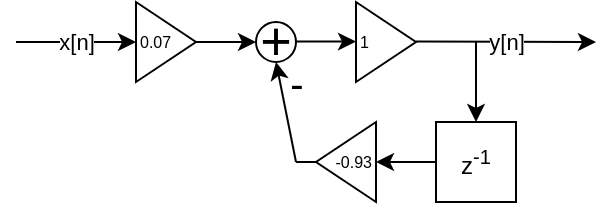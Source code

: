 <mxfile version="16.6.1" type="github">
  <diagram id="TmW_5VUhvf9uLNxMJkUA" name="Page-1">
    <mxGraphModel dx="387" dy="260" grid="1" gridSize="10" guides="1" tooltips="1" connect="1" arrows="1" fold="1" page="1" pageScale="1" pageWidth="827" pageHeight="1169" math="0" shadow="0">
      <root>
        <mxCell id="0" />
        <mxCell id="1" parent="0" />
        <mxCell id="Fotc03pH_rxAQpmzgpCr-5" value="" style="endArrow=classic;html=1;rounded=0;entryX=0;entryY=0.5;entryDx=0;entryDy=0;" edge="1" parent="1" target="Fotc03pH_rxAQpmzgpCr-7">
          <mxGeometry relative="1" as="geometry">
            <mxPoint x="110" y="280" as="sourcePoint" />
            <mxPoint x="160" y="280" as="targetPoint" />
          </mxGeometry>
        </mxCell>
        <mxCell id="Fotc03pH_rxAQpmzgpCr-6" value="x[n]" style="edgeLabel;resizable=0;html=1;align=center;verticalAlign=middle;" connectable="0" vertex="1" parent="Fotc03pH_rxAQpmzgpCr-5">
          <mxGeometry relative="1" as="geometry" />
        </mxCell>
        <mxCell id="Fotc03pH_rxAQpmzgpCr-7" value="0.07" style="triangle;whiteSpace=wrap;html=1;align=left;fontSize=8;" vertex="1" parent="1">
          <mxGeometry x="170" y="260" width="30" height="40" as="geometry" />
        </mxCell>
        <mxCell id="Fotc03pH_rxAQpmzgpCr-8" value="z&lt;sup&gt;-1&lt;/sup&gt;" style="rounded=0;whiteSpace=wrap;html=1;" vertex="1" parent="1">
          <mxGeometry x="320" y="320" width="40" height="40" as="geometry" />
        </mxCell>
        <mxCell id="Fotc03pH_rxAQpmzgpCr-9" value="" style="endArrow=classic;html=1;rounded=0;entryX=0.5;entryY=0;entryDx=0;entryDy=0;" edge="1" parent="1" target="Fotc03pH_rxAQpmzgpCr-8">
          <mxGeometry width="50" height="50" relative="1" as="geometry">
            <mxPoint x="340" y="280" as="sourcePoint" />
            <mxPoint x="410" y="300" as="targetPoint" />
          </mxGeometry>
        </mxCell>
        <mxCell id="Fotc03pH_rxAQpmzgpCr-10" value="-0.93" style="triangle;whiteSpace=wrap;html=1;align=right;flipH=1;fontSize=8;" vertex="1" parent="1">
          <mxGeometry x="260" y="320" width="30" height="40" as="geometry" />
        </mxCell>
        <mxCell id="Fotc03pH_rxAQpmzgpCr-12" value="+" style="ellipse;whiteSpace=wrap;html=1;aspect=fixed;fontSize=27;" vertex="1" parent="1">
          <mxGeometry x="230" y="270" width="20" height="20" as="geometry" />
        </mxCell>
        <mxCell id="Fotc03pH_rxAQpmzgpCr-13" value="" style="endArrow=classic;html=1;rounded=0;fontSize=27;exitX=1;exitY=0.5;exitDx=0;exitDy=0;entryX=0;entryY=0.5;entryDx=0;entryDy=0;" edge="1" parent="1" source="Fotc03pH_rxAQpmzgpCr-7" target="Fotc03pH_rxAQpmzgpCr-12">
          <mxGeometry width="50" height="50" relative="1" as="geometry">
            <mxPoint x="180" y="370" as="sourcePoint" />
            <mxPoint x="230" y="320" as="targetPoint" />
          </mxGeometry>
        </mxCell>
        <mxCell id="Fotc03pH_rxAQpmzgpCr-16" value="y" style="endArrow=classic;html=1;rounded=0;" edge="1" parent="1">
          <mxGeometry relative="1" as="geometry">
            <mxPoint x="310" y="279.81" as="sourcePoint" />
            <mxPoint x="400" y="280" as="targetPoint" />
          </mxGeometry>
        </mxCell>
        <mxCell id="Fotc03pH_rxAQpmzgpCr-17" value="y[n]" style="edgeLabel;resizable=0;html=1;align=center;verticalAlign=middle;" connectable="0" vertex="1" parent="Fotc03pH_rxAQpmzgpCr-16">
          <mxGeometry relative="1" as="geometry" />
        </mxCell>
        <mxCell id="Fotc03pH_rxAQpmzgpCr-18" value="1" style="triangle;whiteSpace=wrap;html=1;align=left;fontSize=8;" vertex="1" parent="1">
          <mxGeometry x="280" y="260" width="30" height="40" as="geometry" />
        </mxCell>
        <mxCell id="Fotc03pH_rxAQpmzgpCr-19" value="" style="endArrow=classic;html=1;rounded=0;fontSize=27;exitX=1;exitY=0.5;exitDx=0;exitDy=0;entryX=0;entryY=0.5;entryDx=0;entryDy=0;" edge="1" parent="1">
          <mxGeometry width="50" height="50" relative="1" as="geometry">
            <mxPoint x="250" y="279.81" as="sourcePoint" />
            <mxPoint x="280.0" y="279.81" as="targetPoint" />
          </mxGeometry>
        </mxCell>
        <mxCell id="Fotc03pH_rxAQpmzgpCr-20" value="" style="endArrow=classic;html=1;rounded=0;fontSize=27;exitX=0;exitY=0.5;exitDx=0;exitDy=0;entryX=1;entryY=0.5;entryDx=0;entryDy=0;" edge="1" parent="1" source="Fotc03pH_rxAQpmzgpCr-8" target="Fotc03pH_rxAQpmzgpCr-10">
          <mxGeometry width="50" height="50" relative="1" as="geometry">
            <mxPoint x="300" y="430" as="sourcePoint" />
            <mxPoint x="350" y="380" as="targetPoint" />
          </mxGeometry>
        </mxCell>
        <mxCell id="Fotc03pH_rxAQpmzgpCr-21" value="-" style="endArrow=classic;html=1;rounded=0;fontSize=20;entryX=0.5;entryY=1;entryDx=0;entryDy=0;" edge="1" parent="1" target="Fotc03pH_rxAQpmzgpCr-12">
          <mxGeometry x="0.538" y="-8" width="50" height="50" relative="1" as="geometry">
            <mxPoint x="250" y="340" as="sourcePoint" />
            <mxPoint x="240" y="340" as="targetPoint" />
            <mxPoint as="offset" />
          </mxGeometry>
        </mxCell>
        <mxCell id="Fotc03pH_rxAQpmzgpCr-22" value="" style="endArrow=none;html=1;rounded=0;fontSize=10;exitX=0;exitY=0.5;exitDx=0;exitDy=0;" edge="1" parent="1" source="Fotc03pH_rxAQpmzgpCr-10">
          <mxGeometry width="50" height="50" relative="1" as="geometry">
            <mxPoint x="220" y="400" as="sourcePoint" />
            <mxPoint x="250" y="340" as="targetPoint" />
          </mxGeometry>
        </mxCell>
      </root>
    </mxGraphModel>
  </diagram>
</mxfile>
